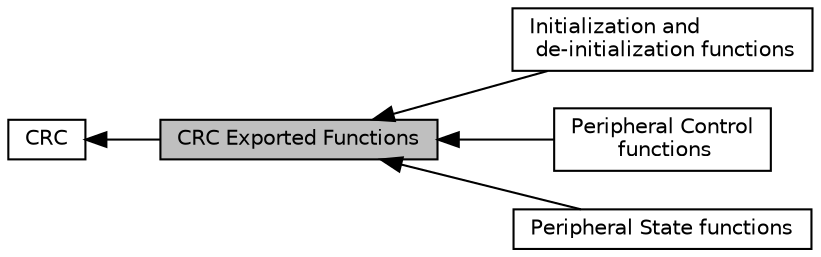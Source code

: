 digraph "CRC Exported Functions"
{
  edge [fontname="Helvetica",fontsize="10",labelfontname="Helvetica",labelfontsize="10"];
  node [fontname="Helvetica",fontsize="10",shape=box];
  rankdir=LR;
  Node3 [label="Initialization and\l de-initialization functions",height=0.2,width=0.4,color="black", fillcolor="white", style="filled",URL="$group___c_r_c___exported___functions___group1.html",tooltip=" "];
  Node4 [label="Peripheral Control\l functions",height=0.2,width=0.4,color="black", fillcolor="white", style="filled",URL="$group___c_r_c___exported___functions___group2.html",tooltip=" "];
  Node5 [label="Peripheral State functions",height=0.2,width=0.4,color="black", fillcolor="white", style="filled",URL="$group___c_r_c___exported___functions___group3.html",tooltip=" "];
  Node2 [label="CRC",height=0.2,width=0.4,color="black", fillcolor="white", style="filled",URL="$group___c_r_c.html",tooltip="CRC HAL module driver."];
  Node1 [label="CRC Exported Functions",height=0.2,width=0.4,color="black", fillcolor="grey75", style="filled", fontcolor="black",tooltip=" "];
  Node2->Node1 [shape=plaintext, dir="back", style="solid"];
  Node1->Node3 [shape=plaintext, dir="back", style="solid"];
  Node1->Node4 [shape=plaintext, dir="back", style="solid"];
  Node1->Node5 [shape=plaintext, dir="back", style="solid"];
}

